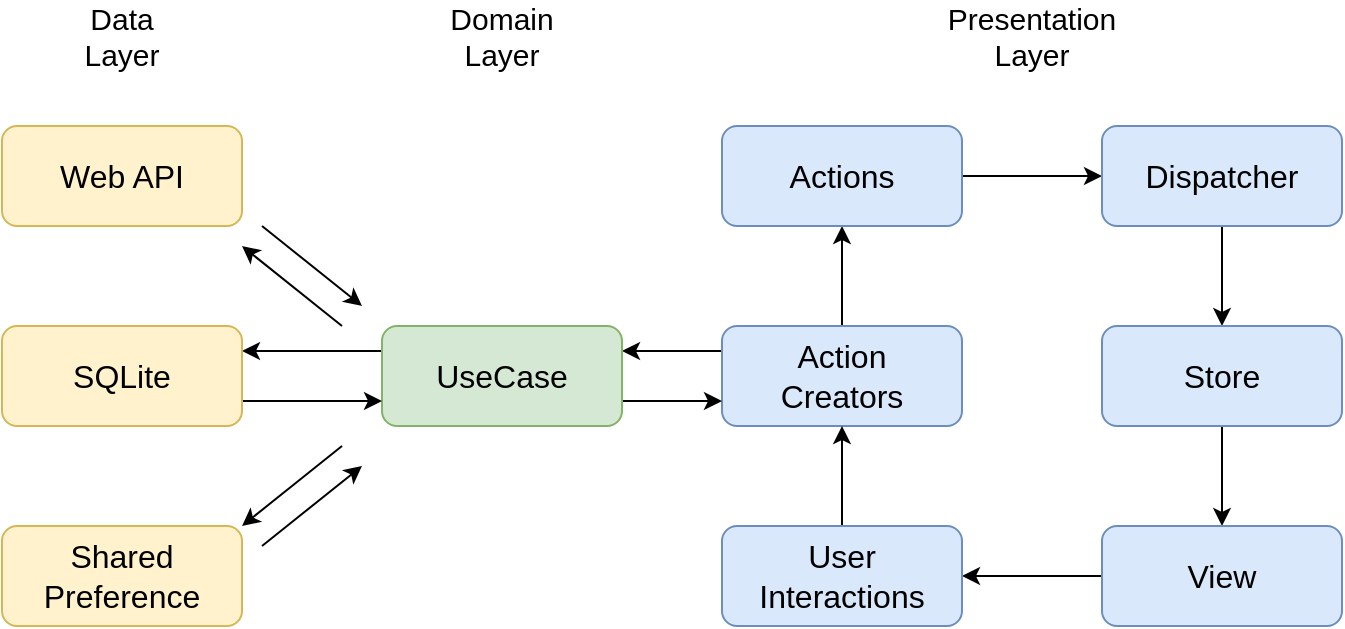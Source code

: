 <mxfile version="21.3.4" type="device">
  <diagram name="ページ1" id="aaLY1FDPqDXwMD7Z5EJ9">
    <mxGraphModel dx="1403" dy="726" grid="1" gridSize="10" guides="1" tooltips="1" connect="1" arrows="1" fold="1" page="1" pageScale="1" pageWidth="827" pageHeight="1169" math="0" shadow="0">
      <root>
        <mxCell id="0" />
        <mxCell id="1" parent="0" />
        <mxCell id="ExrKMSSEsAmcmJaE7wDd-7" style="edgeStyle=orthogonalEdgeStyle;rounded=0;orthogonalLoop=1;jettySize=auto;html=1;exitX=0;exitY=0.25;exitDx=0;exitDy=0;entryX=1;entryY=0.25;entryDx=0;entryDy=0;" edge="1" parent="1" source="ExrKMSSEsAmcmJaE7wDd-1" target="ExrKMSSEsAmcmJaE7wDd-2">
          <mxGeometry relative="1" as="geometry" />
        </mxCell>
        <mxCell id="ExrKMSSEsAmcmJaE7wDd-27" style="edgeStyle=orthogonalEdgeStyle;rounded=0;orthogonalLoop=1;jettySize=auto;html=1;entryX=0.5;entryY=1;entryDx=0;entryDy=0;" edge="1" parent="1" source="ExrKMSSEsAmcmJaE7wDd-1" target="ExrKMSSEsAmcmJaE7wDd-26">
          <mxGeometry relative="1" as="geometry" />
        </mxCell>
        <mxCell id="ExrKMSSEsAmcmJaE7wDd-1" value="&lt;font style=&quot;font-size: 16px;&quot;&gt;Action&lt;br&gt;Creators&lt;/font&gt;" style="rounded=1;whiteSpace=wrap;html=1;fillColor=#dae8fc;strokeColor=#6c8ebf;" vertex="1" parent="1">
          <mxGeometry x="410" y="240" width="120" height="50" as="geometry" />
        </mxCell>
        <mxCell id="ExrKMSSEsAmcmJaE7wDd-8" style="edgeStyle=orthogonalEdgeStyle;rounded=0;orthogonalLoop=1;jettySize=auto;html=1;exitX=1;exitY=0.75;exitDx=0;exitDy=0;entryX=0;entryY=0.75;entryDx=0;entryDy=0;" edge="1" parent="1" source="ExrKMSSEsAmcmJaE7wDd-2" target="ExrKMSSEsAmcmJaE7wDd-1">
          <mxGeometry relative="1" as="geometry" />
        </mxCell>
        <mxCell id="ExrKMSSEsAmcmJaE7wDd-9" style="edgeStyle=orthogonalEdgeStyle;rounded=0;orthogonalLoop=1;jettySize=auto;html=1;exitX=0;exitY=0.25;exitDx=0;exitDy=0;entryX=1;entryY=0.25;entryDx=0;entryDy=0;" edge="1" parent="1" source="ExrKMSSEsAmcmJaE7wDd-2" target="ExrKMSSEsAmcmJaE7wDd-4">
          <mxGeometry relative="1" as="geometry" />
        </mxCell>
        <mxCell id="ExrKMSSEsAmcmJaE7wDd-2" value="&lt;font style=&quot;font-size: 16px;&quot;&gt;UseCase&lt;/font&gt;" style="rounded=1;whiteSpace=wrap;html=1;fillColor=#d5e8d4;strokeColor=#82b366;" vertex="1" parent="1">
          <mxGeometry x="240" y="240" width="120" height="50" as="geometry" />
        </mxCell>
        <mxCell id="ExrKMSSEsAmcmJaE7wDd-3" value="&lt;span style=&quot;font-size: 16px;&quot;&gt;Web API&lt;/span&gt;" style="rounded=1;whiteSpace=wrap;html=1;fillColor=#fff2cc;strokeColor=#d6b656;" vertex="1" parent="1">
          <mxGeometry x="50" y="140" width="120" height="50" as="geometry" />
        </mxCell>
        <mxCell id="ExrKMSSEsAmcmJaE7wDd-12" style="edgeStyle=orthogonalEdgeStyle;rounded=0;orthogonalLoop=1;jettySize=auto;html=1;exitX=1;exitY=0.75;exitDx=0;exitDy=0;entryX=0;entryY=0.75;entryDx=0;entryDy=0;" edge="1" parent="1" source="ExrKMSSEsAmcmJaE7wDd-4" target="ExrKMSSEsAmcmJaE7wDd-2">
          <mxGeometry relative="1" as="geometry" />
        </mxCell>
        <mxCell id="ExrKMSSEsAmcmJaE7wDd-4" value="&lt;span style=&quot;font-size: 16px;&quot;&gt;SQLite&lt;/span&gt;" style="rounded=1;whiteSpace=wrap;html=1;fillColor=#fff2cc;strokeColor=#d6b656;" vertex="1" parent="1">
          <mxGeometry x="50" y="240" width="120" height="50" as="geometry" />
        </mxCell>
        <mxCell id="ExrKMSSEsAmcmJaE7wDd-5" value="&lt;span style=&quot;font-size: 16px;&quot;&gt;Shared&lt;br&gt;Preference&lt;br&gt;&lt;/span&gt;" style="rounded=1;whiteSpace=wrap;html=1;fillColor=#fff2cc;strokeColor=#d6b656;" vertex="1" parent="1">
          <mxGeometry x="50" y="340" width="120" height="50" as="geometry" />
        </mxCell>
        <mxCell id="ExrKMSSEsAmcmJaE7wDd-20" value="" style="endArrow=classic;html=1;rounded=0;" edge="1" parent="1">
          <mxGeometry width="50" height="50" relative="1" as="geometry">
            <mxPoint x="220" y="240" as="sourcePoint" />
            <mxPoint x="170" y="200" as="targetPoint" />
          </mxGeometry>
        </mxCell>
        <mxCell id="ExrKMSSEsAmcmJaE7wDd-23" value="" style="endArrow=classic;html=1;rounded=0;" edge="1" parent="1">
          <mxGeometry width="50" height="50" relative="1" as="geometry">
            <mxPoint x="220" y="300" as="sourcePoint" />
            <mxPoint x="170" y="340" as="targetPoint" />
          </mxGeometry>
        </mxCell>
        <mxCell id="ExrKMSSEsAmcmJaE7wDd-24" value="" style="endArrow=none;html=1;rounded=0;endFill=0;startArrow=classic;startFill=1;" edge="1" parent="1">
          <mxGeometry width="50" height="50" relative="1" as="geometry">
            <mxPoint x="230" y="230" as="sourcePoint" />
            <mxPoint x="180" y="190" as="targetPoint" />
          </mxGeometry>
        </mxCell>
        <mxCell id="ExrKMSSEsAmcmJaE7wDd-25" value="" style="endArrow=none;html=1;rounded=0;endFill=0;startArrow=classic;startFill=1;" edge="1" parent="1">
          <mxGeometry width="50" height="50" relative="1" as="geometry">
            <mxPoint x="230" y="310" as="sourcePoint" />
            <mxPoint x="180" y="350" as="targetPoint" />
          </mxGeometry>
        </mxCell>
        <mxCell id="ExrKMSSEsAmcmJaE7wDd-32" style="edgeStyle=orthogonalEdgeStyle;rounded=0;orthogonalLoop=1;jettySize=auto;html=1;entryX=0;entryY=0.5;entryDx=0;entryDy=0;" edge="1" parent="1" source="ExrKMSSEsAmcmJaE7wDd-26" target="ExrKMSSEsAmcmJaE7wDd-28">
          <mxGeometry relative="1" as="geometry" />
        </mxCell>
        <mxCell id="ExrKMSSEsAmcmJaE7wDd-26" value="&lt;font style=&quot;font-size: 16px;&quot;&gt;Actions&lt;br&gt;&lt;/font&gt;" style="rounded=1;whiteSpace=wrap;html=1;fillColor=#dae8fc;strokeColor=#6c8ebf;" vertex="1" parent="1">
          <mxGeometry x="410" y="140" width="120" height="50" as="geometry" />
        </mxCell>
        <mxCell id="ExrKMSSEsAmcmJaE7wDd-33" style="edgeStyle=orthogonalEdgeStyle;rounded=0;orthogonalLoop=1;jettySize=auto;html=1;" edge="1" parent="1" source="ExrKMSSEsAmcmJaE7wDd-28" target="ExrKMSSEsAmcmJaE7wDd-29">
          <mxGeometry relative="1" as="geometry" />
        </mxCell>
        <mxCell id="ExrKMSSEsAmcmJaE7wDd-28" value="&lt;font style=&quot;font-size: 16px;&quot;&gt;Dispatcher&lt;br&gt;&lt;/font&gt;" style="rounded=1;whiteSpace=wrap;html=1;fillColor=#dae8fc;strokeColor=#6c8ebf;" vertex="1" parent="1">
          <mxGeometry x="600" y="140" width="120" height="50" as="geometry" />
        </mxCell>
        <mxCell id="ExrKMSSEsAmcmJaE7wDd-34" style="edgeStyle=orthogonalEdgeStyle;rounded=0;orthogonalLoop=1;jettySize=auto;html=1;" edge="1" parent="1" source="ExrKMSSEsAmcmJaE7wDd-29" target="ExrKMSSEsAmcmJaE7wDd-30">
          <mxGeometry relative="1" as="geometry" />
        </mxCell>
        <mxCell id="ExrKMSSEsAmcmJaE7wDd-29" value="&lt;font style=&quot;font-size: 16px;&quot;&gt;Store&lt;br&gt;&lt;/font&gt;" style="rounded=1;whiteSpace=wrap;html=1;fillColor=#dae8fc;strokeColor=#6c8ebf;" vertex="1" parent="1">
          <mxGeometry x="600" y="240" width="120" height="50" as="geometry" />
        </mxCell>
        <mxCell id="ExrKMSSEsAmcmJaE7wDd-35" style="edgeStyle=orthogonalEdgeStyle;rounded=0;orthogonalLoop=1;jettySize=auto;html=1;entryX=1;entryY=0.5;entryDx=0;entryDy=0;" edge="1" parent="1" source="ExrKMSSEsAmcmJaE7wDd-30" target="ExrKMSSEsAmcmJaE7wDd-31">
          <mxGeometry relative="1" as="geometry" />
        </mxCell>
        <mxCell id="ExrKMSSEsAmcmJaE7wDd-30" value="&lt;font style=&quot;font-size: 16px;&quot;&gt;View&lt;br&gt;&lt;/font&gt;" style="rounded=1;whiteSpace=wrap;html=1;fillColor=#dae8fc;strokeColor=#6c8ebf;" vertex="1" parent="1">
          <mxGeometry x="600" y="340" width="120" height="50" as="geometry" />
        </mxCell>
        <mxCell id="ExrKMSSEsAmcmJaE7wDd-36" style="edgeStyle=orthogonalEdgeStyle;rounded=0;orthogonalLoop=1;jettySize=auto;html=1;entryX=0.5;entryY=1;entryDx=0;entryDy=0;" edge="1" parent="1" source="ExrKMSSEsAmcmJaE7wDd-31" target="ExrKMSSEsAmcmJaE7wDd-1">
          <mxGeometry relative="1" as="geometry" />
        </mxCell>
        <mxCell id="ExrKMSSEsAmcmJaE7wDd-31" value="&lt;font style=&quot;font-size: 16px;&quot;&gt;User&lt;br&gt;Interactions&lt;br&gt;&lt;/font&gt;" style="rounded=1;whiteSpace=wrap;html=1;fillColor=#dae8fc;strokeColor=#6c8ebf;" vertex="1" parent="1">
          <mxGeometry x="410" y="340" width="120" height="50" as="geometry" />
        </mxCell>
        <mxCell id="ExrKMSSEsAmcmJaE7wDd-37" value="&lt;font style=&quot;font-size: 15px;&quot;&gt;Presentation Layer&lt;/font&gt;" style="text;html=1;strokeColor=none;fillColor=none;align=center;verticalAlign=middle;whiteSpace=wrap;rounded=0;" vertex="1" parent="1">
          <mxGeometry x="535" y="80" width="60" height="30" as="geometry" />
        </mxCell>
        <mxCell id="ExrKMSSEsAmcmJaE7wDd-38" value="&lt;font style=&quot;font-size: 15px;&quot;&gt;Domain&lt;br&gt;Layer&lt;/font&gt;" style="text;html=1;strokeColor=none;fillColor=none;align=center;verticalAlign=middle;whiteSpace=wrap;rounded=0;" vertex="1" parent="1">
          <mxGeometry x="270" y="80" width="60" height="30" as="geometry" />
        </mxCell>
        <mxCell id="ExrKMSSEsAmcmJaE7wDd-39" value="&lt;font style=&quot;font-size: 15px;&quot;&gt;Data&lt;br&gt;Layer&lt;/font&gt;" style="text;html=1;strokeColor=none;fillColor=none;align=center;verticalAlign=middle;whiteSpace=wrap;rounded=0;" vertex="1" parent="1">
          <mxGeometry x="80" y="80" width="60" height="30" as="geometry" />
        </mxCell>
      </root>
    </mxGraphModel>
  </diagram>
</mxfile>

